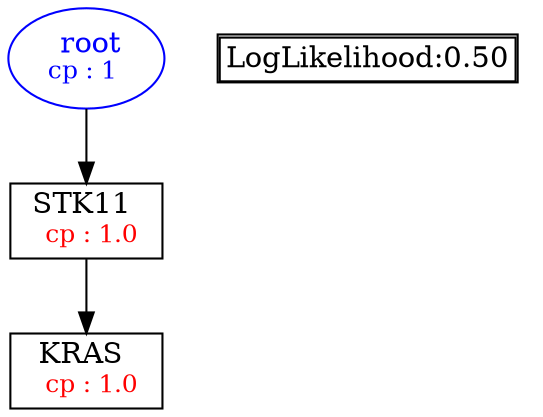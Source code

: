 digraph tree {
    "root" [label=<<font color='Blue'> root</font><br/><font color='Blue' POINT-SIZE='12'>cp : 1 </font>>, shape=oval, color=Blue];
    "S2" [label =<STK11 <br/> <font color='Red' POINT-SIZE='12'> cp : 1.0 </font>>, shape=box];
    "S1" [label =<KRAS <br/> <font color='Red' POINT-SIZE='12'> cp : 1.0 </font>>, shape=box];
    "root" -> "S2";
    "S2" -> "S1";

    node[shape=plaintext]
    fontsize="10"
    struct1 [label=
    <<TABLE BORDER="1" CELLBORDER="1" CELLSPACING="0" >
    <TR><TD ALIGN="LEFT">LogLikelihood:0.50</TD></TR>
    </TABLE>>];

}
